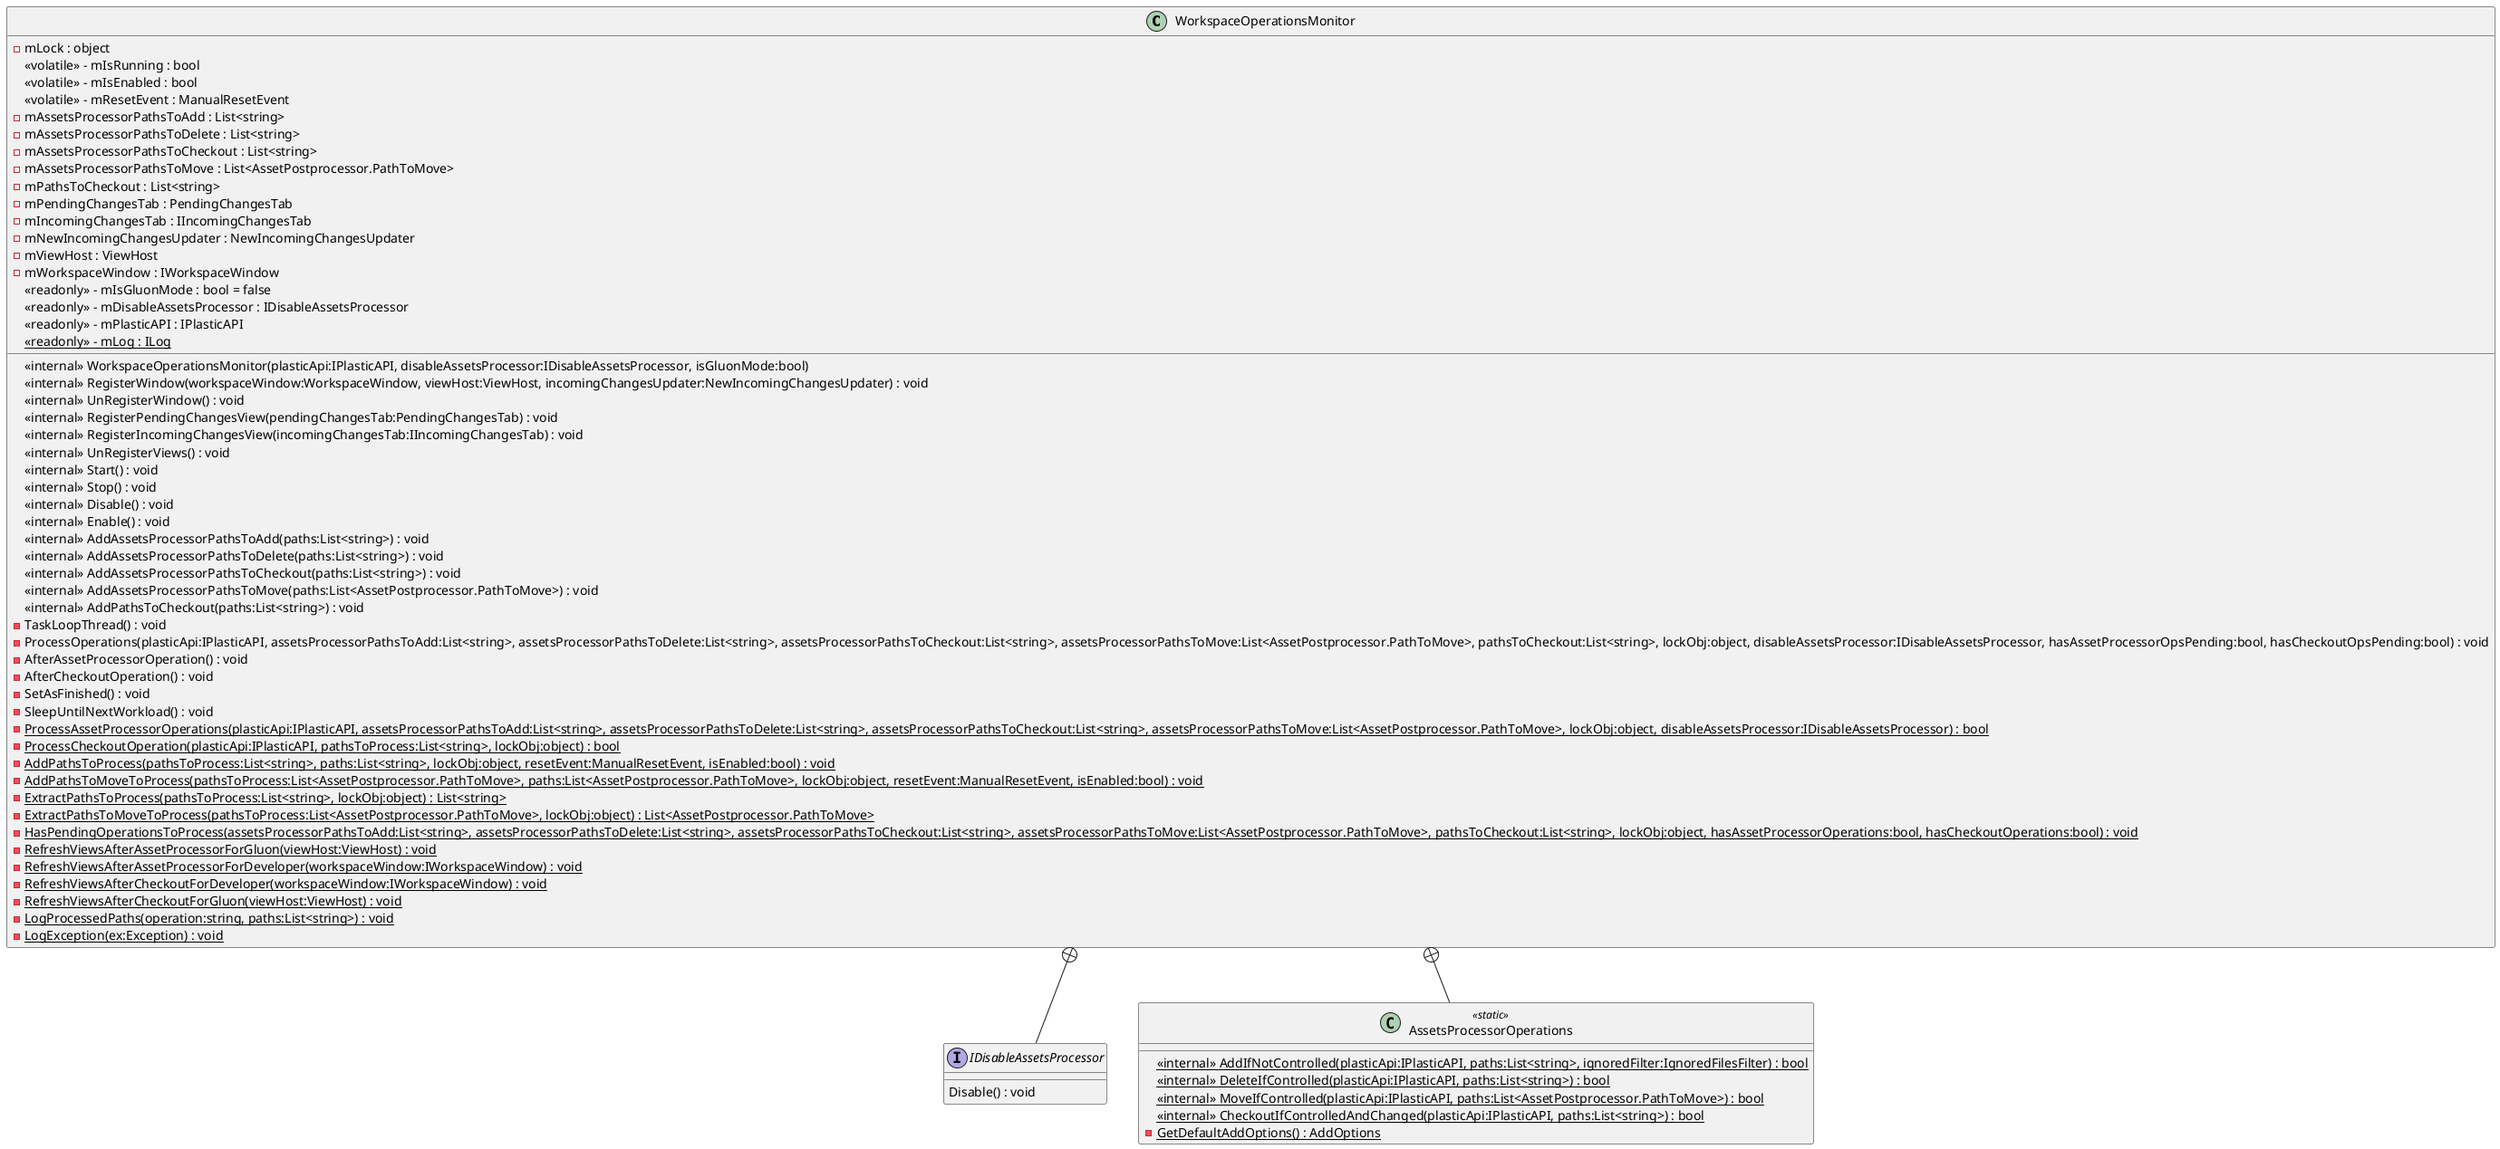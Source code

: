 @startuml
class WorkspaceOperationsMonitor {
    <<internal>> WorkspaceOperationsMonitor(plasticApi:IPlasticAPI, disableAssetsProcessor:IDisableAssetsProcessor, isGluonMode:bool)
    <<internal>> RegisterWindow(workspaceWindow:WorkspaceWindow, viewHost:ViewHost, incomingChangesUpdater:NewIncomingChangesUpdater) : void
    <<internal>> UnRegisterWindow() : void
    <<internal>> RegisterPendingChangesView(pendingChangesTab:PendingChangesTab) : void
    <<internal>> RegisterIncomingChangesView(incomingChangesTab:IIncomingChangesTab) : void
    <<internal>> UnRegisterViews() : void
    <<internal>> Start() : void
    <<internal>> Stop() : void
    <<internal>> Disable() : void
    <<internal>> Enable() : void
    <<internal>> AddAssetsProcessorPathsToAdd(paths:List<string>) : void
    <<internal>> AddAssetsProcessorPathsToDelete(paths:List<string>) : void
    <<internal>> AddAssetsProcessorPathsToCheckout(paths:List<string>) : void
    <<internal>> AddAssetsProcessorPathsToMove(paths:List<AssetPostprocessor.PathToMove>) : void
    <<internal>> AddPathsToCheckout(paths:List<string>) : void
    - TaskLoopThread() : void
    - ProcessOperations(plasticApi:IPlasticAPI, assetsProcessorPathsToAdd:List<string>, assetsProcessorPathsToDelete:List<string>, assetsProcessorPathsToCheckout:List<string>, assetsProcessorPathsToMove:List<AssetPostprocessor.PathToMove>, pathsToCheckout:List<string>, lockObj:object, disableAssetsProcessor:IDisableAssetsProcessor, hasAssetProcessorOpsPending:bool, hasCheckoutOpsPending:bool) : void
    - AfterAssetProcessorOperation() : void
    - AfterCheckoutOperation() : void
    - SetAsFinished() : void
    - SleepUntilNextWorkload() : void
    {static} - ProcessAssetProcessorOperations(plasticApi:IPlasticAPI, assetsProcessorPathsToAdd:List<string>, assetsProcessorPathsToDelete:List<string>, assetsProcessorPathsToCheckout:List<string>, assetsProcessorPathsToMove:List<AssetPostprocessor.PathToMove>, lockObj:object, disableAssetsProcessor:IDisableAssetsProcessor) : bool
    {static} - ProcessCheckoutOperation(plasticApi:IPlasticAPI, pathsToProcess:List<string>, lockObj:object) : bool
    {static} - AddPathsToProcess(pathsToProcess:List<string>, paths:List<string>, lockObj:object, resetEvent:ManualResetEvent, isEnabled:bool) : void
    {static} - AddPathsToMoveToProcess(pathsToProcess:List<AssetPostprocessor.PathToMove>, paths:List<AssetPostprocessor.PathToMove>, lockObj:object, resetEvent:ManualResetEvent, isEnabled:bool) : void
    {static} - ExtractPathsToProcess(pathsToProcess:List<string>, lockObj:object) : List<string>
    {static} - ExtractPathsToMoveToProcess(pathsToProcess:List<AssetPostprocessor.PathToMove>, lockObj:object) : List<AssetPostprocessor.PathToMove>
    {static} - HasPendingOperationsToProcess(assetsProcessorPathsToAdd:List<string>, assetsProcessorPathsToDelete:List<string>, assetsProcessorPathsToCheckout:List<string>, assetsProcessorPathsToMove:List<AssetPostprocessor.PathToMove>, pathsToCheckout:List<string>, lockObj:object, hasAssetProcessorOperations:bool, hasCheckoutOperations:bool) : void
    {static} - RefreshViewsAfterAssetProcessorForGluon(viewHost:ViewHost) : void
    {static} - RefreshViewsAfterAssetProcessorForDeveloper(workspaceWindow:IWorkspaceWindow) : void
    {static} - RefreshViewsAfterCheckoutForDeveloper(workspaceWindow:IWorkspaceWindow) : void
    {static} - RefreshViewsAfterCheckoutForGluon(viewHost:ViewHost) : void
    {static} - LogProcessedPaths(operation:string, paths:List<string>) : void
    {static} - LogException(ex:Exception) : void
    - mLock : object
    <<volatile>> - mIsRunning : bool
    <<volatile>> - mIsEnabled : bool
    <<volatile>> - mResetEvent : ManualResetEvent
    - mAssetsProcessorPathsToAdd : List<string>
    - mAssetsProcessorPathsToDelete : List<string>
    - mAssetsProcessorPathsToCheckout : List<string>
    - mAssetsProcessorPathsToMove : List<AssetPostprocessor.PathToMove>
    - mPathsToCheckout : List<string>
    - mPendingChangesTab : PendingChangesTab
    - mIncomingChangesTab : IIncomingChangesTab
    - mNewIncomingChangesUpdater : NewIncomingChangesUpdater
    - mViewHost : ViewHost
    - mWorkspaceWindow : IWorkspaceWindow
    <<readonly>> - mIsGluonMode : bool = false
    <<readonly>> - mDisableAssetsProcessor : IDisableAssetsProcessor
    <<readonly>> - mPlasticAPI : IPlasticAPI
    {static} <<readonly>> - mLog : ILog
}
interface IDisableAssetsProcessor {
    Disable() : void
}
class AssetsProcessorOperations <<static>> {
    <<internal>> {static} AddIfNotControlled(plasticApi:IPlasticAPI, paths:List<string>, ignoredFilter:IgnoredFilesFilter) : bool
    <<internal>> {static} DeleteIfControlled(plasticApi:IPlasticAPI, paths:List<string>) : bool
    <<internal>> {static} MoveIfControlled(plasticApi:IPlasticAPI, paths:List<AssetPostprocessor.PathToMove>) : bool
    <<internal>> {static} CheckoutIfControlledAndChanged(plasticApi:IPlasticAPI, paths:List<string>) : bool
    {static} - GetDefaultAddOptions() : AddOptions
}
WorkspaceOperationsMonitor +-- IDisableAssetsProcessor
WorkspaceOperationsMonitor +-- AssetsProcessorOperations
@enduml
